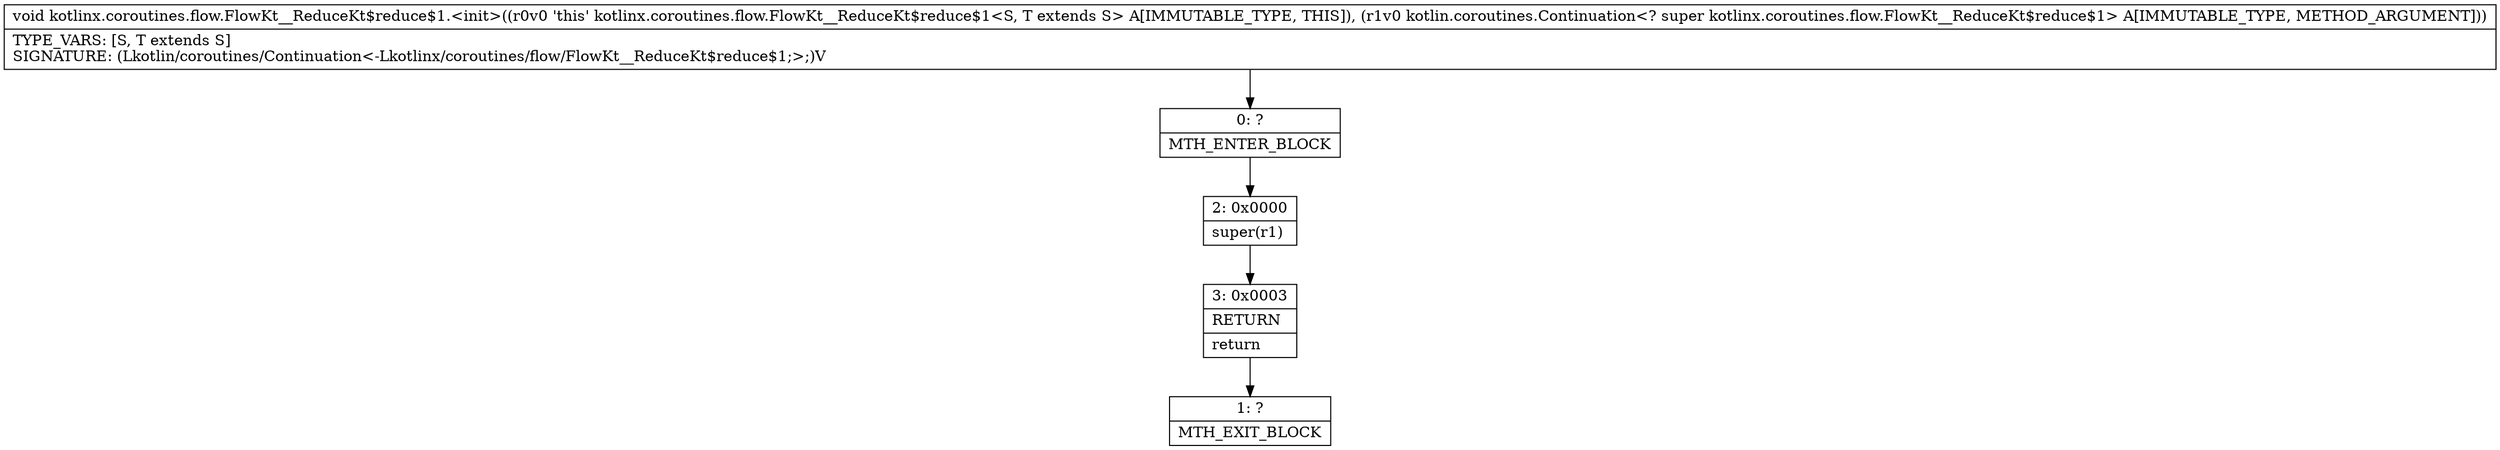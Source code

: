 digraph "CFG forkotlinx.coroutines.flow.FlowKt__ReduceKt$reduce$1.\<init\>(Lkotlin\/coroutines\/Continuation;)V" {
Node_0 [shape=record,label="{0\:\ ?|MTH_ENTER_BLOCK\l}"];
Node_2 [shape=record,label="{2\:\ 0x0000|super(r1)\l}"];
Node_3 [shape=record,label="{3\:\ 0x0003|RETURN\l|return\l}"];
Node_1 [shape=record,label="{1\:\ ?|MTH_EXIT_BLOCK\l}"];
MethodNode[shape=record,label="{void kotlinx.coroutines.flow.FlowKt__ReduceKt$reduce$1.\<init\>((r0v0 'this' kotlinx.coroutines.flow.FlowKt__ReduceKt$reduce$1\<S, T extends S\> A[IMMUTABLE_TYPE, THIS]), (r1v0 kotlin.coroutines.Continuation\<? super kotlinx.coroutines.flow.FlowKt__ReduceKt$reduce$1\> A[IMMUTABLE_TYPE, METHOD_ARGUMENT]))  | TYPE_VARS: [S, T extends S]\lSIGNATURE: (Lkotlin\/coroutines\/Continuation\<\-Lkotlinx\/coroutines\/flow\/FlowKt__ReduceKt$reduce$1;\>;)V\l}"];
MethodNode -> Node_0;Node_0 -> Node_2;
Node_2 -> Node_3;
Node_3 -> Node_1;
}

